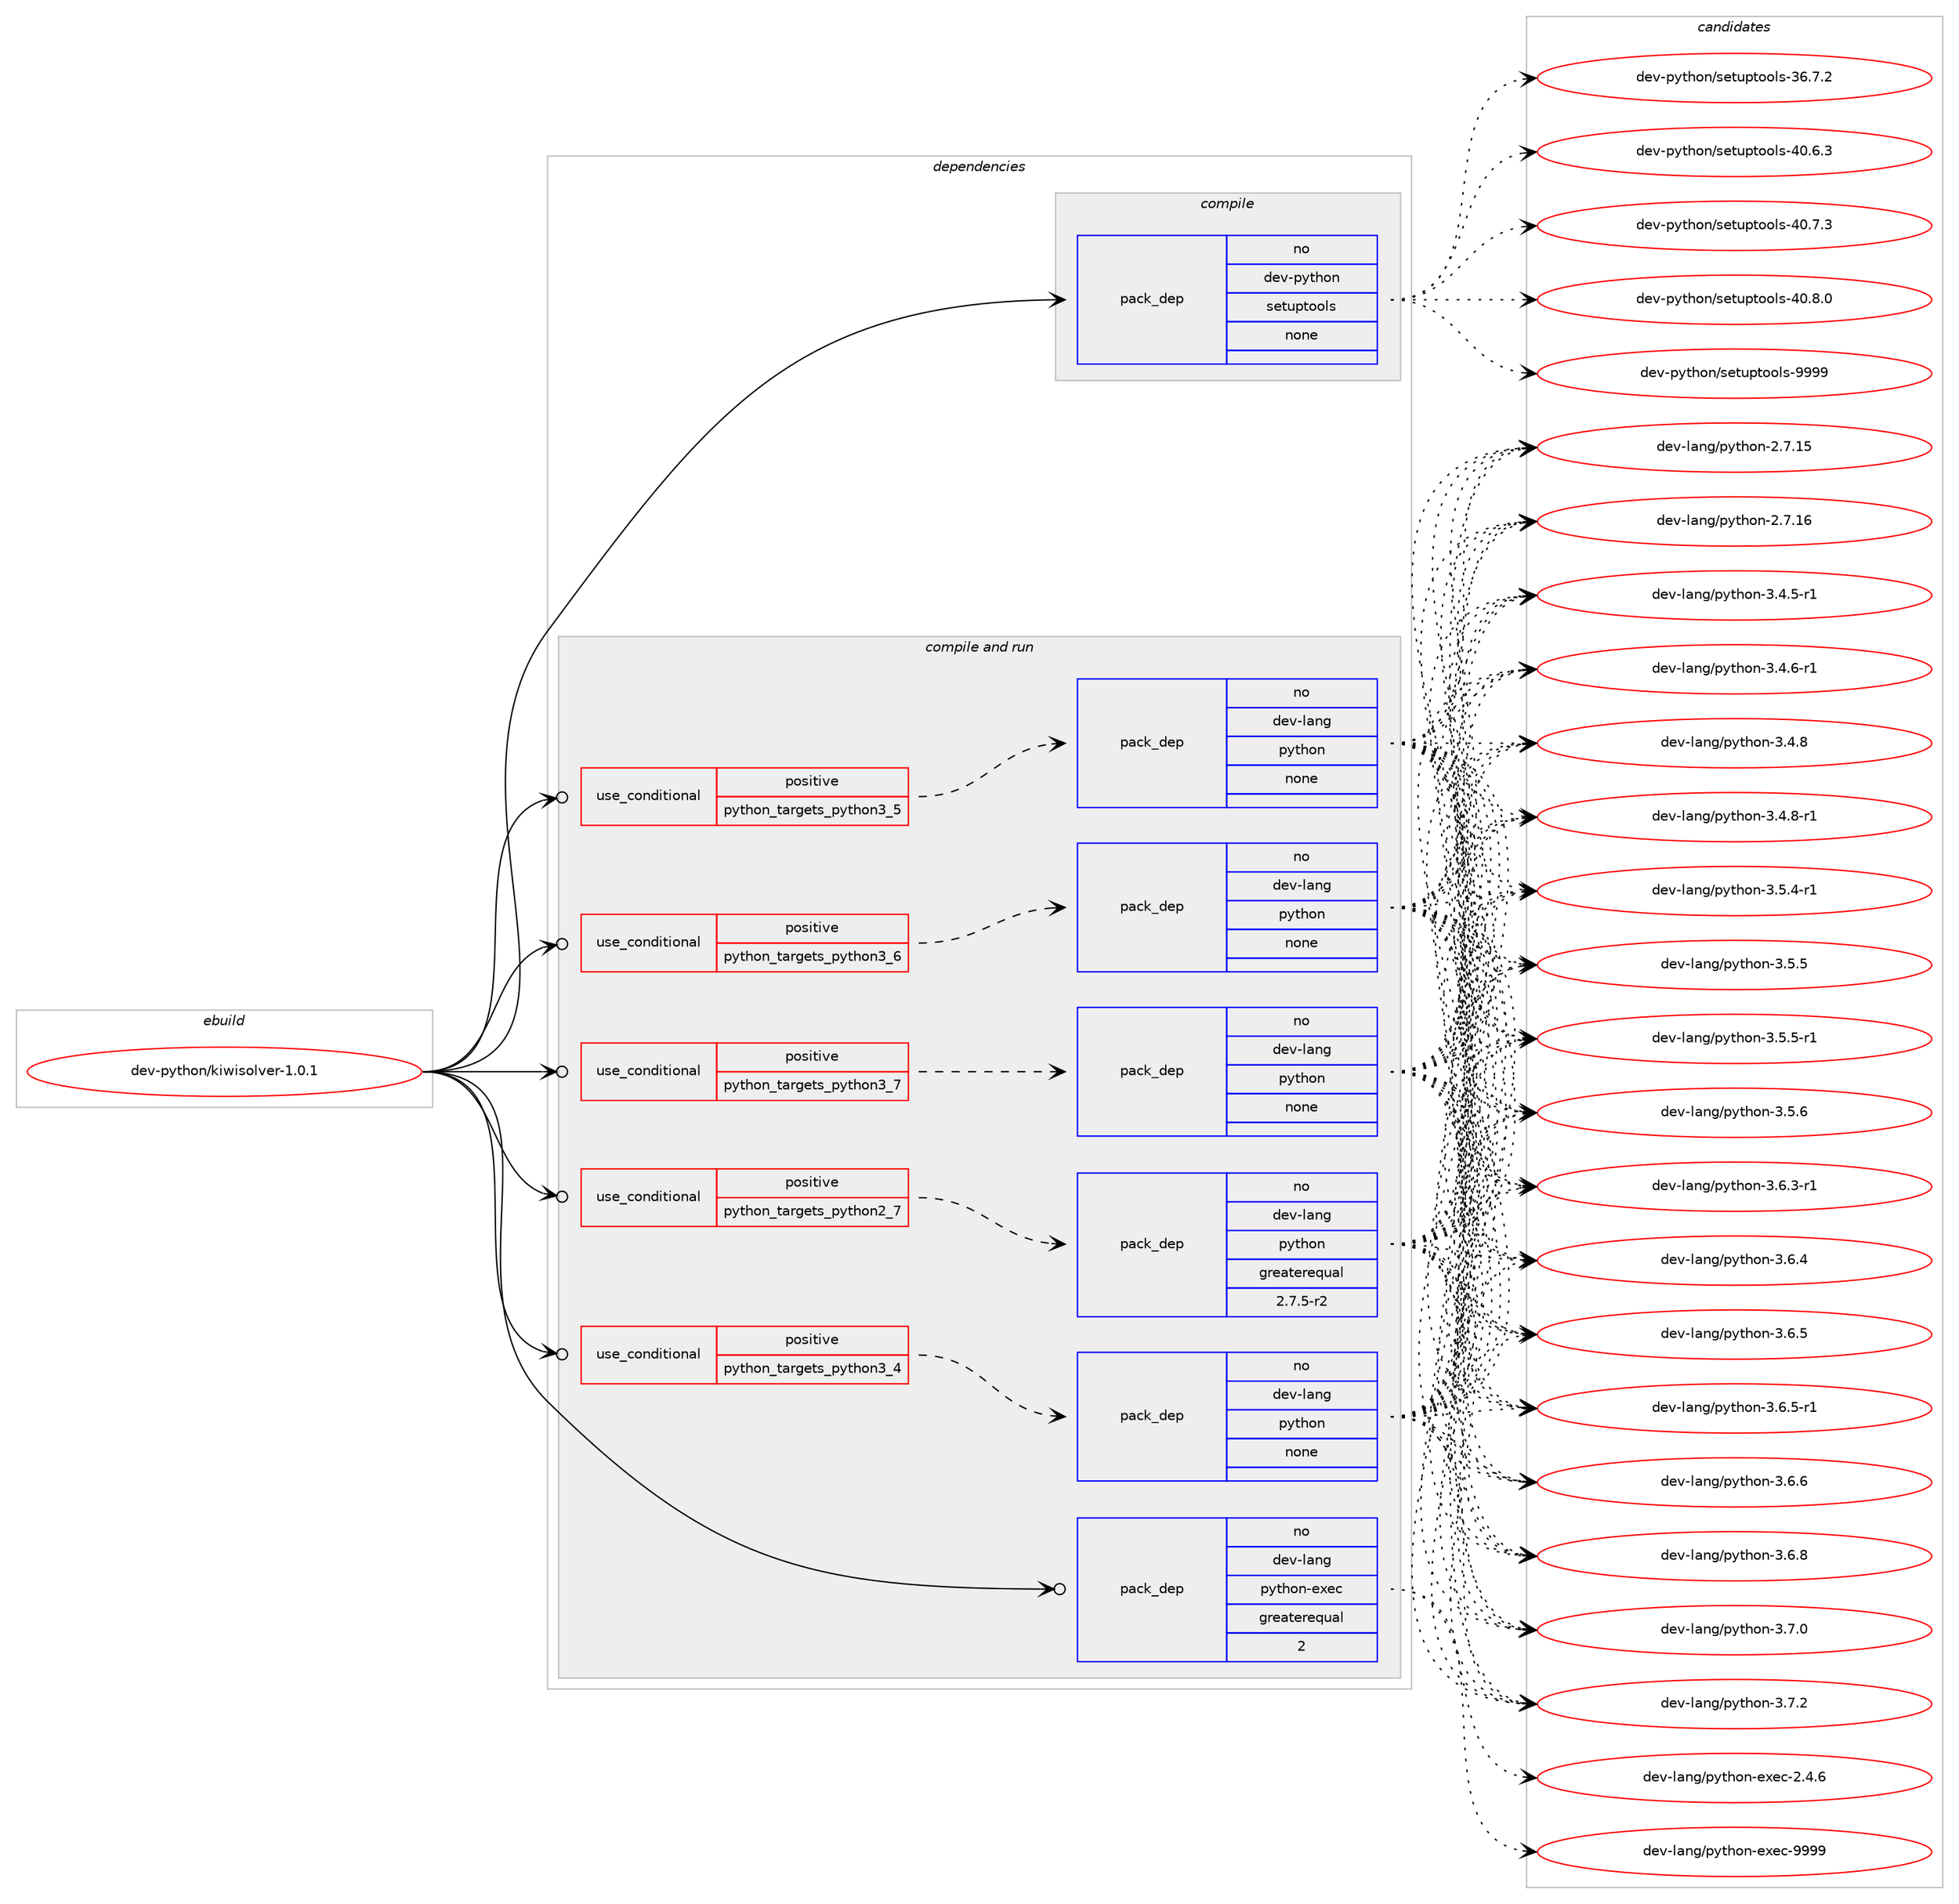 digraph prolog {

# *************
# Graph options
# *************

newrank=true;
concentrate=true;
compound=true;
graph [rankdir=LR,fontname=Helvetica,fontsize=10,ranksep=1.5];#, ranksep=2.5, nodesep=0.2];
edge  [arrowhead=vee];
node  [fontname=Helvetica,fontsize=10];

# **********
# The ebuild
# **********

subgraph cluster_leftcol {
color=gray;
rank=same;
label=<<i>ebuild</i>>;
id [label="dev-python/kiwisolver-1.0.1", color=red, width=4, href="../dev-python/kiwisolver-1.0.1.svg"];
}

# ****************
# The dependencies
# ****************

subgraph cluster_midcol {
color=gray;
label=<<i>dependencies</i>>;
subgraph cluster_compile {
fillcolor="#eeeeee";
style=filled;
label=<<i>compile</i>>;
subgraph pack1016615 {
dependency1416586 [label=<<TABLE BORDER="0" CELLBORDER="1" CELLSPACING="0" CELLPADDING="4" WIDTH="220"><TR><TD ROWSPAN="6" CELLPADDING="30">pack_dep</TD></TR><TR><TD WIDTH="110">no</TD></TR><TR><TD>dev-python</TD></TR><TR><TD>setuptools</TD></TR><TR><TD>none</TD></TR><TR><TD></TD></TR></TABLE>>, shape=none, color=blue];
}
id:e -> dependency1416586:w [weight=20,style="solid",arrowhead="vee"];
}
subgraph cluster_compileandrun {
fillcolor="#eeeeee";
style=filled;
label=<<i>compile and run</i>>;
subgraph cond376698 {
dependency1416587 [label=<<TABLE BORDER="0" CELLBORDER="1" CELLSPACING="0" CELLPADDING="4"><TR><TD ROWSPAN="3" CELLPADDING="10">use_conditional</TD></TR><TR><TD>positive</TD></TR><TR><TD>python_targets_python2_7</TD></TR></TABLE>>, shape=none, color=red];
subgraph pack1016616 {
dependency1416588 [label=<<TABLE BORDER="0" CELLBORDER="1" CELLSPACING="0" CELLPADDING="4" WIDTH="220"><TR><TD ROWSPAN="6" CELLPADDING="30">pack_dep</TD></TR><TR><TD WIDTH="110">no</TD></TR><TR><TD>dev-lang</TD></TR><TR><TD>python</TD></TR><TR><TD>greaterequal</TD></TR><TR><TD>2.7.5-r2</TD></TR></TABLE>>, shape=none, color=blue];
}
dependency1416587:e -> dependency1416588:w [weight=20,style="dashed",arrowhead="vee"];
}
id:e -> dependency1416587:w [weight=20,style="solid",arrowhead="odotvee"];
subgraph cond376699 {
dependency1416589 [label=<<TABLE BORDER="0" CELLBORDER="1" CELLSPACING="0" CELLPADDING="4"><TR><TD ROWSPAN="3" CELLPADDING="10">use_conditional</TD></TR><TR><TD>positive</TD></TR><TR><TD>python_targets_python3_4</TD></TR></TABLE>>, shape=none, color=red];
subgraph pack1016617 {
dependency1416590 [label=<<TABLE BORDER="0" CELLBORDER="1" CELLSPACING="0" CELLPADDING="4" WIDTH="220"><TR><TD ROWSPAN="6" CELLPADDING="30">pack_dep</TD></TR><TR><TD WIDTH="110">no</TD></TR><TR><TD>dev-lang</TD></TR><TR><TD>python</TD></TR><TR><TD>none</TD></TR><TR><TD></TD></TR></TABLE>>, shape=none, color=blue];
}
dependency1416589:e -> dependency1416590:w [weight=20,style="dashed",arrowhead="vee"];
}
id:e -> dependency1416589:w [weight=20,style="solid",arrowhead="odotvee"];
subgraph cond376700 {
dependency1416591 [label=<<TABLE BORDER="0" CELLBORDER="1" CELLSPACING="0" CELLPADDING="4"><TR><TD ROWSPAN="3" CELLPADDING="10">use_conditional</TD></TR><TR><TD>positive</TD></TR><TR><TD>python_targets_python3_5</TD></TR></TABLE>>, shape=none, color=red];
subgraph pack1016618 {
dependency1416592 [label=<<TABLE BORDER="0" CELLBORDER="1" CELLSPACING="0" CELLPADDING="4" WIDTH="220"><TR><TD ROWSPAN="6" CELLPADDING="30">pack_dep</TD></TR><TR><TD WIDTH="110">no</TD></TR><TR><TD>dev-lang</TD></TR><TR><TD>python</TD></TR><TR><TD>none</TD></TR><TR><TD></TD></TR></TABLE>>, shape=none, color=blue];
}
dependency1416591:e -> dependency1416592:w [weight=20,style="dashed",arrowhead="vee"];
}
id:e -> dependency1416591:w [weight=20,style="solid",arrowhead="odotvee"];
subgraph cond376701 {
dependency1416593 [label=<<TABLE BORDER="0" CELLBORDER="1" CELLSPACING="0" CELLPADDING="4"><TR><TD ROWSPAN="3" CELLPADDING="10">use_conditional</TD></TR><TR><TD>positive</TD></TR><TR><TD>python_targets_python3_6</TD></TR></TABLE>>, shape=none, color=red];
subgraph pack1016619 {
dependency1416594 [label=<<TABLE BORDER="0" CELLBORDER="1" CELLSPACING="0" CELLPADDING="4" WIDTH="220"><TR><TD ROWSPAN="6" CELLPADDING="30">pack_dep</TD></TR><TR><TD WIDTH="110">no</TD></TR><TR><TD>dev-lang</TD></TR><TR><TD>python</TD></TR><TR><TD>none</TD></TR><TR><TD></TD></TR></TABLE>>, shape=none, color=blue];
}
dependency1416593:e -> dependency1416594:w [weight=20,style="dashed",arrowhead="vee"];
}
id:e -> dependency1416593:w [weight=20,style="solid",arrowhead="odotvee"];
subgraph cond376702 {
dependency1416595 [label=<<TABLE BORDER="0" CELLBORDER="1" CELLSPACING="0" CELLPADDING="4"><TR><TD ROWSPAN="3" CELLPADDING="10">use_conditional</TD></TR><TR><TD>positive</TD></TR><TR><TD>python_targets_python3_7</TD></TR></TABLE>>, shape=none, color=red];
subgraph pack1016620 {
dependency1416596 [label=<<TABLE BORDER="0" CELLBORDER="1" CELLSPACING="0" CELLPADDING="4" WIDTH="220"><TR><TD ROWSPAN="6" CELLPADDING="30">pack_dep</TD></TR><TR><TD WIDTH="110">no</TD></TR><TR><TD>dev-lang</TD></TR><TR><TD>python</TD></TR><TR><TD>none</TD></TR><TR><TD></TD></TR></TABLE>>, shape=none, color=blue];
}
dependency1416595:e -> dependency1416596:w [weight=20,style="dashed",arrowhead="vee"];
}
id:e -> dependency1416595:w [weight=20,style="solid",arrowhead="odotvee"];
subgraph pack1016621 {
dependency1416597 [label=<<TABLE BORDER="0" CELLBORDER="1" CELLSPACING="0" CELLPADDING="4" WIDTH="220"><TR><TD ROWSPAN="6" CELLPADDING="30">pack_dep</TD></TR><TR><TD WIDTH="110">no</TD></TR><TR><TD>dev-lang</TD></TR><TR><TD>python-exec</TD></TR><TR><TD>greaterequal</TD></TR><TR><TD>2</TD></TR></TABLE>>, shape=none, color=blue];
}
id:e -> dependency1416597:w [weight=20,style="solid",arrowhead="odotvee"];
}
subgraph cluster_run {
fillcolor="#eeeeee";
style=filled;
label=<<i>run</i>>;
}
}

# **************
# The candidates
# **************

subgraph cluster_choices {
rank=same;
color=gray;
label=<<i>candidates</i>>;

subgraph choice1016615 {
color=black;
nodesep=1;
choice100101118451121211161041111104711510111611711211611111110811545515446554650 [label="dev-python/setuptools-36.7.2", color=red, width=4,href="../dev-python/setuptools-36.7.2.svg"];
choice100101118451121211161041111104711510111611711211611111110811545524846544651 [label="dev-python/setuptools-40.6.3", color=red, width=4,href="../dev-python/setuptools-40.6.3.svg"];
choice100101118451121211161041111104711510111611711211611111110811545524846554651 [label="dev-python/setuptools-40.7.3", color=red, width=4,href="../dev-python/setuptools-40.7.3.svg"];
choice100101118451121211161041111104711510111611711211611111110811545524846564648 [label="dev-python/setuptools-40.8.0", color=red, width=4,href="../dev-python/setuptools-40.8.0.svg"];
choice10010111845112121116104111110471151011161171121161111111081154557575757 [label="dev-python/setuptools-9999", color=red, width=4,href="../dev-python/setuptools-9999.svg"];
dependency1416586:e -> choice100101118451121211161041111104711510111611711211611111110811545515446554650:w [style=dotted,weight="100"];
dependency1416586:e -> choice100101118451121211161041111104711510111611711211611111110811545524846544651:w [style=dotted,weight="100"];
dependency1416586:e -> choice100101118451121211161041111104711510111611711211611111110811545524846554651:w [style=dotted,weight="100"];
dependency1416586:e -> choice100101118451121211161041111104711510111611711211611111110811545524846564648:w [style=dotted,weight="100"];
dependency1416586:e -> choice10010111845112121116104111110471151011161171121161111111081154557575757:w [style=dotted,weight="100"];
}
subgraph choice1016616 {
color=black;
nodesep=1;
choice10010111845108971101034711212111610411111045504655464953 [label="dev-lang/python-2.7.15", color=red, width=4,href="../dev-lang/python-2.7.15.svg"];
choice10010111845108971101034711212111610411111045504655464954 [label="dev-lang/python-2.7.16", color=red, width=4,href="../dev-lang/python-2.7.16.svg"];
choice1001011184510897110103471121211161041111104551465246534511449 [label="dev-lang/python-3.4.5-r1", color=red, width=4,href="../dev-lang/python-3.4.5-r1.svg"];
choice1001011184510897110103471121211161041111104551465246544511449 [label="dev-lang/python-3.4.6-r1", color=red, width=4,href="../dev-lang/python-3.4.6-r1.svg"];
choice100101118451089711010347112121116104111110455146524656 [label="dev-lang/python-3.4.8", color=red, width=4,href="../dev-lang/python-3.4.8.svg"];
choice1001011184510897110103471121211161041111104551465246564511449 [label="dev-lang/python-3.4.8-r1", color=red, width=4,href="../dev-lang/python-3.4.8-r1.svg"];
choice1001011184510897110103471121211161041111104551465346524511449 [label="dev-lang/python-3.5.4-r1", color=red, width=4,href="../dev-lang/python-3.5.4-r1.svg"];
choice100101118451089711010347112121116104111110455146534653 [label="dev-lang/python-3.5.5", color=red, width=4,href="../dev-lang/python-3.5.5.svg"];
choice1001011184510897110103471121211161041111104551465346534511449 [label="dev-lang/python-3.5.5-r1", color=red, width=4,href="../dev-lang/python-3.5.5-r1.svg"];
choice100101118451089711010347112121116104111110455146534654 [label="dev-lang/python-3.5.6", color=red, width=4,href="../dev-lang/python-3.5.6.svg"];
choice1001011184510897110103471121211161041111104551465446514511449 [label="dev-lang/python-3.6.3-r1", color=red, width=4,href="../dev-lang/python-3.6.3-r1.svg"];
choice100101118451089711010347112121116104111110455146544652 [label="dev-lang/python-3.6.4", color=red, width=4,href="../dev-lang/python-3.6.4.svg"];
choice100101118451089711010347112121116104111110455146544653 [label="dev-lang/python-3.6.5", color=red, width=4,href="../dev-lang/python-3.6.5.svg"];
choice1001011184510897110103471121211161041111104551465446534511449 [label="dev-lang/python-3.6.5-r1", color=red, width=4,href="../dev-lang/python-3.6.5-r1.svg"];
choice100101118451089711010347112121116104111110455146544654 [label="dev-lang/python-3.6.6", color=red, width=4,href="../dev-lang/python-3.6.6.svg"];
choice100101118451089711010347112121116104111110455146544656 [label="dev-lang/python-3.6.8", color=red, width=4,href="../dev-lang/python-3.6.8.svg"];
choice100101118451089711010347112121116104111110455146554648 [label="dev-lang/python-3.7.0", color=red, width=4,href="../dev-lang/python-3.7.0.svg"];
choice100101118451089711010347112121116104111110455146554650 [label="dev-lang/python-3.7.2", color=red, width=4,href="../dev-lang/python-3.7.2.svg"];
dependency1416588:e -> choice10010111845108971101034711212111610411111045504655464953:w [style=dotted,weight="100"];
dependency1416588:e -> choice10010111845108971101034711212111610411111045504655464954:w [style=dotted,weight="100"];
dependency1416588:e -> choice1001011184510897110103471121211161041111104551465246534511449:w [style=dotted,weight="100"];
dependency1416588:e -> choice1001011184510897110103471121211161041111104551465246544511449:w [style=dotted,weight="100"];
dependency1416588:e -> choice100101118451089711010347112121116104111110455146524656:w [style=dotted,weight="100"];
dependency1416588:e -> choice1001011184510897110103471121211161041111104551465246564511449:w [style=dotted,weight="100"];
dependency1416588:e -> choice1001011184510897110103471121211161041111104551465346524511449:w [style=dotted,weight="100"];
dependency1416588:e -> choice100101118451089711010347112121116104111110455146534653:w [style=dotted,weight="100"];
dependency1416588:e -> choice1001011184510897110103471121211161041111104551465346534511449:w [style=dotted,weight="100"];
dependency1416588:e -> choice100101118451089711010347112121116104111110455146534654:w [style=dotted,weight="100"];
dependency1416588:e -> choice1001011184510897110103471121211161041111104551465446514511449:w [style=dotted,weight="100"];
dependency1416588:e -> choice100101118451089711010347112121116104111110455146544652:w [style=dotted,weight="100"];
dependency1416588:e -> choice100101118451089711010347112121116104111110455146544653:w [style=dotted,weight="100"];
dependency1416588:e -> choice1001011184510897110103471121211161041111104551465446534511449:w [style=dotted,weight="100"];
dependency1416588:e -> choice100101118451089711010347112121116104111110455146544654:w [style=dotted,weight="100"];
dependency1416588:e -> choice100101118451089711010347112121116104111110455146544656:w [style=dotted,weight="100"];
dependency1416588:e -> choice100101118451089711010347112121116104111110455146554648:w [style=dotted,weight="100"];
dependency1416588:e -> choice100101118451089711010347112121116104111110455146554650:w [style=dotted,weight="100"];
}
subgraph choice1016617 {
color=black;
nodesep=1;
choice10010111845108971101034711212111610411111045504655464953 [label="dev-lang/python-2.7.15", color=red, width=4,href="../dev-lang/python-2.7.15.svg"];
choice10010111845108971101034711212111610411111045504655464954 [label="dev-lang/python-2.7.16", color=red, width=4,href="../dev-lang/python-2.7.16.svg"];
choice1001011184510897110103471121211161041111104551465246534511449 [label="dev-lang/python-3.4.5-r1", color=red, width=4,href="../dev-lang/python-3.4.5-r1.svg"];
choice1001011184510897110103471121211161041111104551465246544511449 [label="dev-lang/python-3.4.6-r1", color=red, width=4,href="../dev-lang/python-3.4.6-r1.svg"];
choice100101118451089711010347112121116104111110455146524656 [label="dev-lang/python-3.4.8", color=red, width=4,href="../dev-lang/python-3.4.8.svg"];
choice1001011184510897110103471121211161041111104551465246564511449 [label="dev-lang/python-3.4.8-r1", color=red, width=4,href="../dev-lang/python-3.4.8-r1.svg"];
choice1001011184510897110103471121211161041111104551465346524511449 [label="dev-lang/python-3.5.4-r1", color=red, width=4,href="../dev-lang/python-3.5.4-r1.svg"];
choice100101118451089711010347112121116104111110455146534653 [label="dev-lang/python-3.5.5", color=red, width=4,href="../dev-lang/python-3.5.5.svg"];
choice1001011184510897110103471121211161041111104551465346534511449 [label="dev-lang/python-3.5.5-r1", color=red, width=4,href="../dev-lang/python-3.5.5-r1.svg"];
choice100101118451089711010347112121116104111110455146534654 [label="dev-lang/python-3.5.6", color=red, width=4,href="../dev-lang/python-3.5.6.svg"];
choice1001011184510897110103471121211161041111104551465446514511449 [label="dev-lang/python-3.6.3-r1", color=red, width=4,href="../dev-lang/python-3.6.3-r1.svg"];
choice100101118451089711010347112121116104111110455146544652 [label="dev-lang/python-3.6.4", color=red, width=4,href="../dev-lang/python-3.6.4.svg"];
choice100101118451089711010347112121116104111110455146544653 [label="dev-lang/python-3.6.5", color=red, width=4,href="../dev-lang/python-3.6.5.svg"];
choice1001011184510897110103471121211161041111104551465446534511449 [label="dev-lang/python-3.6.5-r1", color=red, width=4,href="../dev-lang/python-3.6.5-r1.svg"];
choice100101118451089711010347112121116104111110455146544654 [label="dev-lang/python-3.6.6", color=red, width=4,href="../dev-lang/python-3.6.6.svg"];
choice100101118451089711010347112121116104111110455146544656 [label="dev-lang/python-3.6.8", color=red, width=4,href="../dev-lang/python-3.6.8.svg"];
choice100101118451089711010347112121116104111110455146554648 [label="dev-lang/python-3.7.0", color=red, width=4,href="../dev-lang/python-3.7.0.svg"];
choice100101118451089711010347112121116104111110455146554650 [label="dev-lang/python-3.7.2", color=red, width=4,href="../dev-lang/python-3.7.2.svg"];
dependency1416590:e -> choice10010111845108971101034711212111610411111045504655464953:w [style=dotted,weight="100"];
dependency1416590:e -> choice10010111845108971101034711212111610411111045504655464954:w [style=dotted,weight="100"];
dependency1416590:e -> choice1001011184510897110103471121211161041111104551465246534511449:w [style=dotted,weight="100"];
dependency1416590:e -> choice1001011184510897110103471121211161041111104551465246544511449:w [style=dotted,weight="100"];
dependency1416590:e -> choice100101118451089711010347112121116104111110455146524656:w [style=dotted,weight="100"];
dependency1416590:e -> choice1001011184510897110103471121211161041111104551465246564511449:w [style=dotted,weight="100"];
dependency1416590:e -> choice1001011184510897110103471121211161041111104551465346524511449:w [style=dotted,weight="100"];
dependency1416590:e -> choice100101118451089711010347112121116104111110455146534653:w [style=dotted,weight="100"];
dependency1416590:e -> choice1001011184510897110103471121211161041111104551465346534511449:w [style=dotted,weight="100"];
dependency1416590:e -> choice100101118451089711010347112121116104111110455146534654:w [style=dotted,weight="100"];
dependency1416590:e -> choice1001011184510897110103471121211161041111104551465446514511449:w [style=dotted,weight="100"];
dependency1416590:e -> choice100101118451089711010347112121116104111110455146544652:w [style=dotted,weight="100"];
dependency1416590:e -> choice100101118451089711010347112121116104111110455146544653:w [style=dotted,weight="100"];
dependency1416590:e -> choice1001011184510897110103471121211161041111104551465446534511449:w [style=dotted,weight="100"];
dependency1416590:e -> choice100101118451089711010347112121116104111110455146544654:w [style=dotted,weight="100"];
dependency1416590:e -> choice100101118451089711010347112121116104111110455146544656:w [style=dotted,weight="100"];
dependency1416590:e -> choice100101118451089711010347112121116104111110455146554648:w [style=dotted,weight="100"];
dependency1416590:e -> choice100101118451089711010347112121116104111110455146554650:w [style=dotted,weight="100"];
}
subgraph choice1016618 {
color=black;
nodesep=1;
choice10010111845108971101034711212111610411111045504655464953 [label="dev-lang/python-2.7.15", color=red, width=4,href="../dev-lang/python-2.7.15.svg"];
choice10010111845108971101034711212111610411111045504655464954 [label="dev-lang/python-2.7.16", color=red, width=4,href="../dev-lang/python-2.7.16.svg"];
choice1001011184510897110103471121211161041111104551465246534511449 [label="dev-lang/python-3.4.5-r1", color=red, width=4,href="../dev-lang/python-3.4.5-r1.svg"];
choice1001011184510897110103471121211161041111104551465246544511449 [label="dev-lang/python-3.4.6-r1", color=red, width=4,href="../dev-lang/python-3.4.6-r1.svg"];
choice100101118451089711010347112121116104111110455146524656 [label="dev-lang/python-3.4.8", color=red, width=4,href="../dev-lang/python-3.4.8.svg"];
choice1001011184510897110103471121211161041111104551465246564511449 [label="dev-lang/python-3.4.8-r1", color=red, width=4,href="../dev-lang/python-3.4.8-r1.svg"];
choice1001011184510897110103471121211161041111104551465346524511449 [label="dev-lang/python-3.5.4-r1", color=red, width=4,href="../dev-lang/python-3.5.4-r1.svg"];
choice100101118451089711010347112121116104111110455146534653 [label="dev-lang/python-3.5.5", color=red, width=4,href="../dev-lang/python-3.5.5.svg"];
choice1001011184510897110103471121211161041111104551465346534511449 [label="dev-lang/python-3.5.5-r1", color=red, width=4,href="../dev-lang/python-3.5.5-r1.svg"];
choice100101118451089711010347112121116104111110455146534654 [label="dev-lang/python-3.5.6", color=red, width=4,href="../dev-lang/python-3.5.6.svg"];
choice1001011184510897110103471121211161041111104551465446514511449 [label="dev-lang/python-3.6.3-r1", color=red, width=4,href="../dev-lang/python-3.6.3-r1.svg"];
choice100101118451089711010347112121116104111110455146544652 [label="dev-lang/python-3.6.4", color=red, width=4,href="../dev-lang/python-3.6.4.svg"];
choice100101118451089711010347112121116104111110455146544653 [label="dev-lang/python-3.6.5", color=red, width=4,href="../dev-lang/python-3.6.5.svg"];
choice1001011184510897110103471121211161041111104551465446534511449 [label="dev-lang/python-3.6.5-r1", color=red, width=4,href="../dev-lang/python-3.6.5-r1.svg"];
choice100101118451089711010347112121116104111110455146544654 [label="dev-lang/python-3.6.6", color=red, width=4,href="../dev-lang/python-3.6.6.svg"];
choice100101118451089711010347112121116104111110455146544656 [label="dev-lang/python-3.6.8", color=red, width=4,href="../dev-lang/python-3.6.8.svg"];
choice100101118451089711010347112121116104111110455146554648 [label="dev-lang/python-3.7.0", color=red, width=4,href="../dev-lang/python-3.7.0.svg"];
choice100101118451089711010347112121116104111110455146554650 [label="dev-lang/python-3.7.2", color=red, width=4,href="../dev-lang/python-3.7.2.svg"];
dependency1416592:e -> choice10010111845108971101034711212111610411111045504655464953:w [style=dotted,weight="100"];
dependency1416592:e -> choice10010111845108971101034711212111610411111045504655464954:w [style=dotted,weight="100"];
dependency1416592:e -> choice1001011184510897110103471121211161041111104551465246534511449:w [style=dotted,weight="100"];
dependency1416592:e -> choice1001011184510897110103471121211161041111104551465246544511449:w [style=dotted,weight="100"];
dependency1416592:e -> choice100101118451089711010347112121116104111110455146524656:w [style=dotted,weight="100"];
dependency1416592:e -> choice1001011184510897110103471121211161041111104551465246564511449:w [style=dotted,weight="100"];
dependency1416592:e -> choice1001011184510897110103471121211161041111104551465346524511449:w [style=dotted,weight="100"];
dependency1416592:e -> choice100101118451089711010347112121116104111110455146534653:w [style=dotted,weight="100"];
dependency1416592:e -> choice1001011184510897110103471121211161041111104551465346534511449:w [style=dotted,weight="100"];
dependency1416592:e -> choice100101118451089711010347112121116104111110455146534654:w [style=dotted,weight="100"];
dependency1416592:e -> choice1001011184510897110103471121211161041111104551465446514511449:w [style=dotted,weight="100"];
dependency1416592:e -> choice100101118451089711010347112121116104111110455146544652:w [style=dotted,weight="100"];
dependency1416592:e -> choice100101118451089711010347112121116104111110455146544653:w [style=dotted,weight="100"];
dependency1416592:e -> choice1001011184510897110103471121211161041111104551465446534511449:w [style=dotted,weight="100"];
dependency1416592:e -> choice100101118451089711010347112121116104111110455146544654:w [style=dotted,weight="100"];
dependency1416592:e -> choice100101118451089711010347112121116104111110455146544656:w [style=dotted,weight="100"];
dependency1416592:e -> choice100101118451089711010347112121116104111110455146554648:w [style=dotted,weight="100"];
dependency1416592:e -> choice100101118451089711010347112121116104111110455146554650:w [style=dotted,weight="100"];
}
subgraph choice1016619 {
color=black;
nodesep=1;
choice10010111845108971101034711212111610411111045504655464953 [label="dev-lang/python-2.7.15", color=red, width=4,href="../dev-lang/python-2.7.15.svg"];
choice10010111845108971101034711212111610411111045504655464954 [label="dev-lang/python-2.7.16", color=red, width=4,href="../dev-lang/python-2.7.16.svg"];
choice1001011184510897110103471121211161041111104551465246534511449 [label="dev-lang/python-3.4.5-r1", color=red, width=4,href="../dev-lang/python-3.4.5-r1.svg"];
choice1001011184510897110103471121211161041111104551465246544511449 [label="dev-lang/python-3.4.6-r1", color=red, width=4,href="../dev-lang/python-3.4.6-r1.svg"];
choice100101118451089711010347112121116104111110455146524656 [label="dev-lang/python-3.4.8", color=red, width=4,href="../dev-lang/python-3.4.8.svg"];
choice1001011184510897110103471121211161041111104551465246564511449 [label="dev-lang/python-3.4.8-r1", color=red, width=4,href="../dev-lang/python-3.4.8-r1.svg"];
choice1001011184510897110103471121211161041111104551465346524511449 [label="dev-lang/python-3.5.4-r1", color=red, width=4,href="../dev-lang/python-3.5.4-r1.svg"];
choice100101118451089711010347112121116104111110455146534653 [label="dev-lang/python-3.5.5", color=red, width=4,href="../dev-lang/python-3.5.5.svg"];
choice1001011184510897110103471121211161041111104551465346534511449 [label="dev-lang/python-3.5.5-r1", color=red, width=4,href="../dev-lang/python-3.5.5-r1.svg"];
choice100101118451089711010347112121116104111110455146534654 [label="dev-lang/python-3.5.6", color=red, width=4,href="../dev-lang/python-3.5.6.svg"];
choice1001011184510897110103471121211161041111104551465446514511449 [label="dev-lang/python-3.6.3-r1", color=red, width=4,href="../dev-lang/python-3.6.3-r1.svg"];
choice100101118451089711010347112121116104111110455146544652 [label="dev-lang/python-3.6.4", color=red, width=4,href="../dev-lang/python-3.6.4.svg"];
choice100101118451089711010347112121116104111110455146544653 [label="dev-lang/python-3.6.5", color=red, width=4,href="../dev-lang/python-3.6.5.svg"];
choice1001011184510897110103471121211161041111104551465446534511449 [label="dev-lang/python-3.6.5-r1", color=red, width=4,href="../dev-lang/python-3.6.5-r1.svg"];
choice100101118451089711010347112121116104111110455146544654 [label="dev-lang/python-3.6.6", color=red, width=4,href="../dev-lang/python-3.6.6.svg"];
choice100101118451089711010347112121116104111110455146544656 [label="dev-lang/python-3.6.8", color=red, width=4,href="../dev-lang/python-3.6.8.svg"];
choice100101118451089711010347112121116104111110455146554648 [label="dev-lang/python-3.7.0", color=red, width=4,href="../dev-lang/python-3.7.0.svg"];
choice100101118451089711010347112121116104111110455146554650 [label="dev-lang/python-3.7.2", color=red, width=4,href="../dev-lang/python-3.7.2.svg"];
dependency1416594:e -> choice10010111845108971101034711212111610411111045504655464953:w [style=dotted,weight="100"];
dependency1416594:e -> choice10010111845108971101034711212111610411111045504655464954:w [style=dotted,weight="100"];
dependency1416594:e -> choice1001011184510897110103471121211161041111104551465246534511449:w [style=dotted,weight="100"];
dependency1416594:e -> choice1001011184510897110103471121211161041111104551465246544511449:w [style=dotted,weight="100"];
dependency1416594:e -> choice100101118451089711010347112121116104111110455146524656:w [style=dotted,weight="100"];
dependency1416594:e -> choice1001011184510897110103471121211161041111104551465246564511449:w [style=dotted,weight="100"];
dependency1416594:e -> choice1001011184510897110103471121211161041111104551465346524511449:w [style=dotted,weight="100"];
dependency1416594:e -> choice100101118451089711010347112121116104111110455146534653:w [style=dotted,weight="100"];
dependency1416594:e -> choice1001011184510897110103471121211161041111104551465346534511449:w [style=dotted,weight="100"];
dependency1416594:e -> choice100101118451089711010347112121116104111110455146534654:w [style=dotted,weight="100"];
dependency1416594:e -> choice1001011184510897110103471121211161041111104551465446514511449:w [style=dotted,weight="100"];
dependency1416594:e -> choice100101118451089711010347112121116104111110455146544652:w [style=dotted,weight="100"];
dependency1416594:e -> choice100101118451089711010347112121116104111110455146544653:w [style=dotted,weight="100"];
dependency1416594:e -> choice1001011184510897110103471121211161041111104551465446534511449:w [style=dotted,weight="100"];
dependency1416594:e -> choice100101118451089711010347112121116104111110455146544654:w [style=dotted,weight="100"];
dependency1416594:e -> choice100101118451089711010347112121116104111110455146544656:w [style=dotted,weight="100"];
dependency1416594:e -> choice100101118451089711010347112121116104111110455146554648:w [style=dotted,weight="100"];
dependency1416594:e -> choice100101118451089711010347112121116104111110455146554650:w [style=dotted,weight="100"];
}
subgraph choice1016620 {
color=black;
nodesep=1;
choice10010111845108971101034711212111610411111045504655464953 [label="dev-lang/python-2.7.15", color=red, width=4,href="../dev-lang/python-2.7.15.svg"];
choice10010111845108971101034711212111610411111045504655464954 [label="dev-lang/python-2.7.16", color=red, width=4,href="../dev-lang/python-2.7.16.svg"];
choice1001011184510897110103471121211161041111104551465246534511449 [label="dev-lang/python-3.4.5-r1", color=red, width=4,href="../dev-lang/python-3.4.5-r1.svg"];
choice1001011184510897110103471121211161041111104551465246544511449 [label="dev-lang/python-3.4.6-r1", color=red, width=4,href="../dev-lang/python-3.4.6-r1.svg"];
choice100101118451089711010347112121116104111110455146524656 [label="dev-lang/python-3.4.8", color=red, width=4,href="../dev-lang/python-3.4.8.svg"];
choice1001011184510897110103471121211161041111104551465246564511449 [label="dev-lang/python-3.4.8-r1", color=red, width=4,href="../dev-lang/python-3.4.8-r1.svg"];
choice1001011184510897110103471121211161041111104551465346524511449 [label="dev-lang/python-3.5.4-r1", color=red, width=4,href="../dev-lang/python-3.5.4-r1.svg"];
choice100101118451089711010347112121116104111110455146534653 [label="dev-lang/python-3.5.5", color=red, width=4,href="../dev-lang/python-3.5.5.svg"];
choice1001011184510897110103471121211161041111104551465346534511449 [label="dev-lang/python-3.5.5-r1", color=red, width=4,href="../dev-lang/python-3.5.5-r1.svg"];
choice100101118451089711010347112121116104111110455146534654 [label="dev-lang/python-3.5.6", color=red, width=4,href="../dev-lang/python-3.5.6.svg"];
choice1001011184510897110103471121211161041111104551465446514511449 [label="dev-lang/python-3.6.3-r1", color=red, width=4,href="../dev-lang/python-3.6.3-r1.svg"];
choice100101118451089711010347112121116104111110455146544652 [label="dev-lang/python-3.6.4", color=red, width=4,href="../dev-lang/python-3.6.4.svg"];
choice100101118451089711010347112121116104111110455146544653 [label="dev-lang/python-3.6.5", color=red, width=4,href="../dev-lang/python-3.6.5.svg"];
choice1001011184510897110103471121211161041111104551465446534511449 [label="dev-lang/python-3.6.5-r1", color=red, width=4,href="../dev-lang/python-3.6.5-r1.svg"];
choice100101118451089711010347112121116104111110455146544654 [label="dev-lang/python-3.6.6", color=red, width=4,href="../dev-lang/python-3.6.6.svg"];
choice100101118451089711010347112121116104111110455146544656 [label="dev-lang/python-3.6.8", color=red, width=4,href="../dev-lang/python-3.6.8.svg"];
choice100101118451089711010347112121116104111110455146554648 [label="dev-lang/python-3.7.0", color=red, width=4,href="../dev-lang/python-3.7.0.svg"];
choice100101118451089711010347112121116104111110455146554650 [label="dev-lang/python-3.7.2", color=red, width=4,href="../dev-lang/python-3.7.2.svg"];
dependency1416596:e -> choice10010111845108971101034711212111610411111045504655464953:w [style=dotted,weight="100"];
dependency1416596:e -> choice10010111845108971101034711212111610411111045504655464954:w [style=dotted,weight="100"];
dependency1416596:e -> choice1001011184510897110103471121211161041111104551465246534511449:w [style=dotted,weight="100"];
dependency1416596:e -> choice1001011184510897110103471121211161041111104551465246544511449:w [style=dotted,weight="100"];
dependency1416596:e -> choice100101118451089711010347112121116104111110455146524656:w [style=dotted,weight="100"];
dependency1416596:e -> choice1001011184510897110103471121211161041111104551465246564511449:w [style=dotted,weight="100"];
dependency1416596:e -> choice1001011184510897110103471121211161041111104551465346524511449:w [style=dotted,weight="100"];
dependency1416596:e -> choice100101118451089711010347112121116104111110455146534653:w [style=dotted,weight="100"];
dependency1416596:e -> choice1001011184510897110103471121211161041111104551465346534511449:w [style=dotted,weight="100"];
dependency1416596:e -> choice100101118451089711010347112121116104111110455146534654:w [style=dotted,weight="100"];
dependency1416596:e -> choice1001011184510897110103471121211161041111104551465446514511449:w [style=dotted,weight="100"];
dependency1416596:e -> choice100101118451089711010347112121116104111110455146544652:w [style=dotted,weight="100"];
dependency1416596:e -> choice100101118451089711010347112121116104111110455146544653:w [style=dotted,weight="100"];
dependency1416596:e -> choice1001011184510897110103471121211161041111104551465446534511449:w [style=dotted,weight="100"];
dependency1416596:e -> choice100101118451089711010347112121116104111110455146544654:w [style=dotted,weight="100"];
dependency1416596:e -> choice100101118451089711010347112121116104111110455146544656:w [style=dotted,weight="100"];
dependency1416596:e -> choice100101118451089711010347112121116104111110455146554648:w [style=dotted,weight="100"];
dependency1416596:e -> choice100101118451089711010347112121116104111110455146554650:w [style=dotted,weight="100"];
}
subgraph choice1016621 {
color=black;
nodesep=1;
choice1001011184510897110103471121211161041111104510112010199455046524654 [label="dev-lang/python-exec-2.4.6", color=red, width=4,href="../dev-lang/python-exec-2.4.6.svg"];
choice10010111845108971101034711212111610411111045101120101994557575757 [label="dev-lang/python-exec-9999", color=red, width=4,href="../dev-lang/python-exec-9999.svg"];
dependency1416597:e -> choice1001011184510897110103471121211161041111104510112010199455046524654:w [style=dotted,weight="100"];
dependency1416597:e -> choice10010111845108971101034711212111610411111045101120101994557575757:w [style=dotted,weight="100"];
}
}

}
